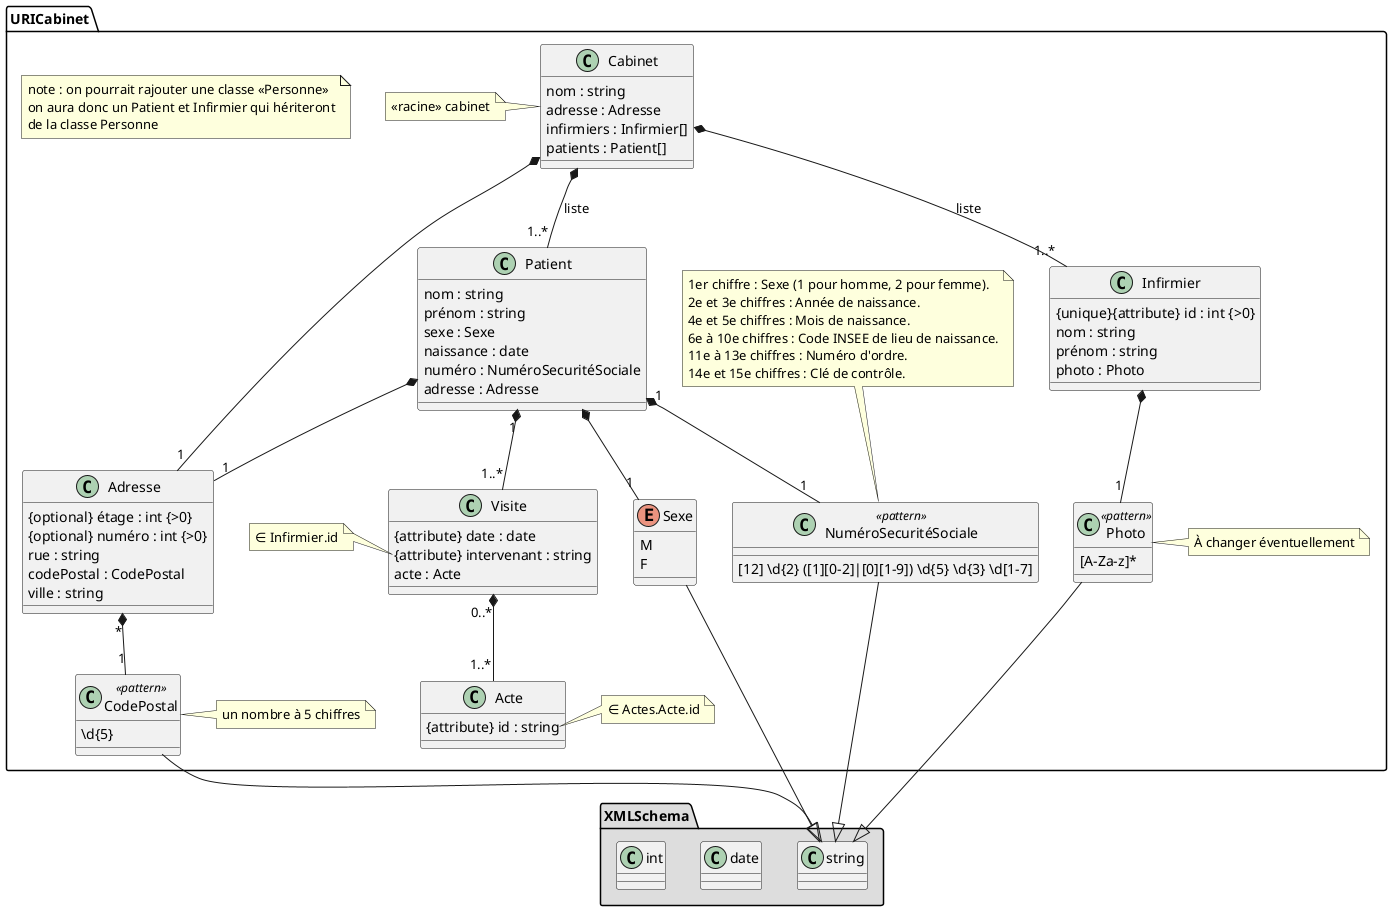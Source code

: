 @startuml

'skinparam linetype ortho
'l'instruction au dessus est pour avoir des lignes orthogonales...

package XMLSchema #DDDDDD {
    class string
    class date
    class int
}
package URICabinet {
    note as noteHeritagePersonne
        note : on pourrait rajouter une classe «Personne»
        on aura donc un Patient et Infirmier qui hériteront
        de la classe Personne
    end note
    
    class Cabinet {
        nom : string
        adresse : Adresse
        infirmiers : Infirmier[]
        patients : Patient[]
    }
    note left of Cabinet
        <<racine>> cabinet
    end note
    
    class Infirmier {
        {unique}{attribute} id : int {>0} 
        nom : string
        prénom : string
        photo : Photo
    }
    class Photo <<pattern>> {
        [A-Za-z]*
    }
    note right of Photo
        À changer éventuellement
    end note
    
    class Patient {
        nom : string
        prénom : string
        sexe : Sexe
        naissance : date
        numéro : NuméroSecuritéSociale
        adresse : Adresse
    }
    
    class Adresse {
        {optional} étage : int {>0}
        {optional} numéro : int {>0}
        rue : string
        codePostal : CodePostal
        ville : string
    }
    
    Enum Sexe  {
        M
        F
    }
    
    class NuméroSecuritéSociale <<pattern>> {
        [12] \d{2} ([1][0-2]|[0][1-9]) \d{5} \d{3} \d[1-7]
    }
    note top of NuméroSecuritéSociale
        1er chiffre : Sexe (1 pour homme, 2 pour femme).
        2e et 3e chiffres : Année de naissance.
        4e et 5e chiffres : Mois de naissance.
        6e à 10e chiffres : Code INSEE de lieu de naissance.
        11e à 13e chiffres : Numéro d'ordre.
        14e et 15e chiffres : Clé de contrôle.
    end note
    
    class CodePostal <<pattern>> {
        \d{5}
    }
    note right of CodePostal
        un nombre à 5 chiffres
    end note
    
    class Visite {
        {attribute} date : date
        {attribute} intervenant : string
        acte : Acte
    }
    note left of Visite::intervenant
        ∈ Infirmier.id
        'intervenant ∈ Infirmier.id
    end note
    
    class Acte {
        {attribute} id : string
    }
    note right of Acte::id
        ∈ Actes.Acte.id
        'id ∈ Acte.id
    end note
    
    Cabinet *--"1..*" Infirmier : liste
    Cabinet *--"1..*" Patient : liste
    Cabinet *--"1" Adresse
    
    Infirmier *-- "1" Photo
    
    Patient *--"1" Sexe
    Patient "1"*--"1..*" Visite
    Patient "1"*--"1" NuméroSecuritéSociale
    Patient *--"1" Adresse
    
    Visite "0..*"*--"1..*" Acte
    
    Adresse "*" *--"1" CodePostal
    
    Sexe --|> string
    NuméroSecuritéSociale --|> string
    CodePostal --|> string
    Photo --|> string
}
@enduml